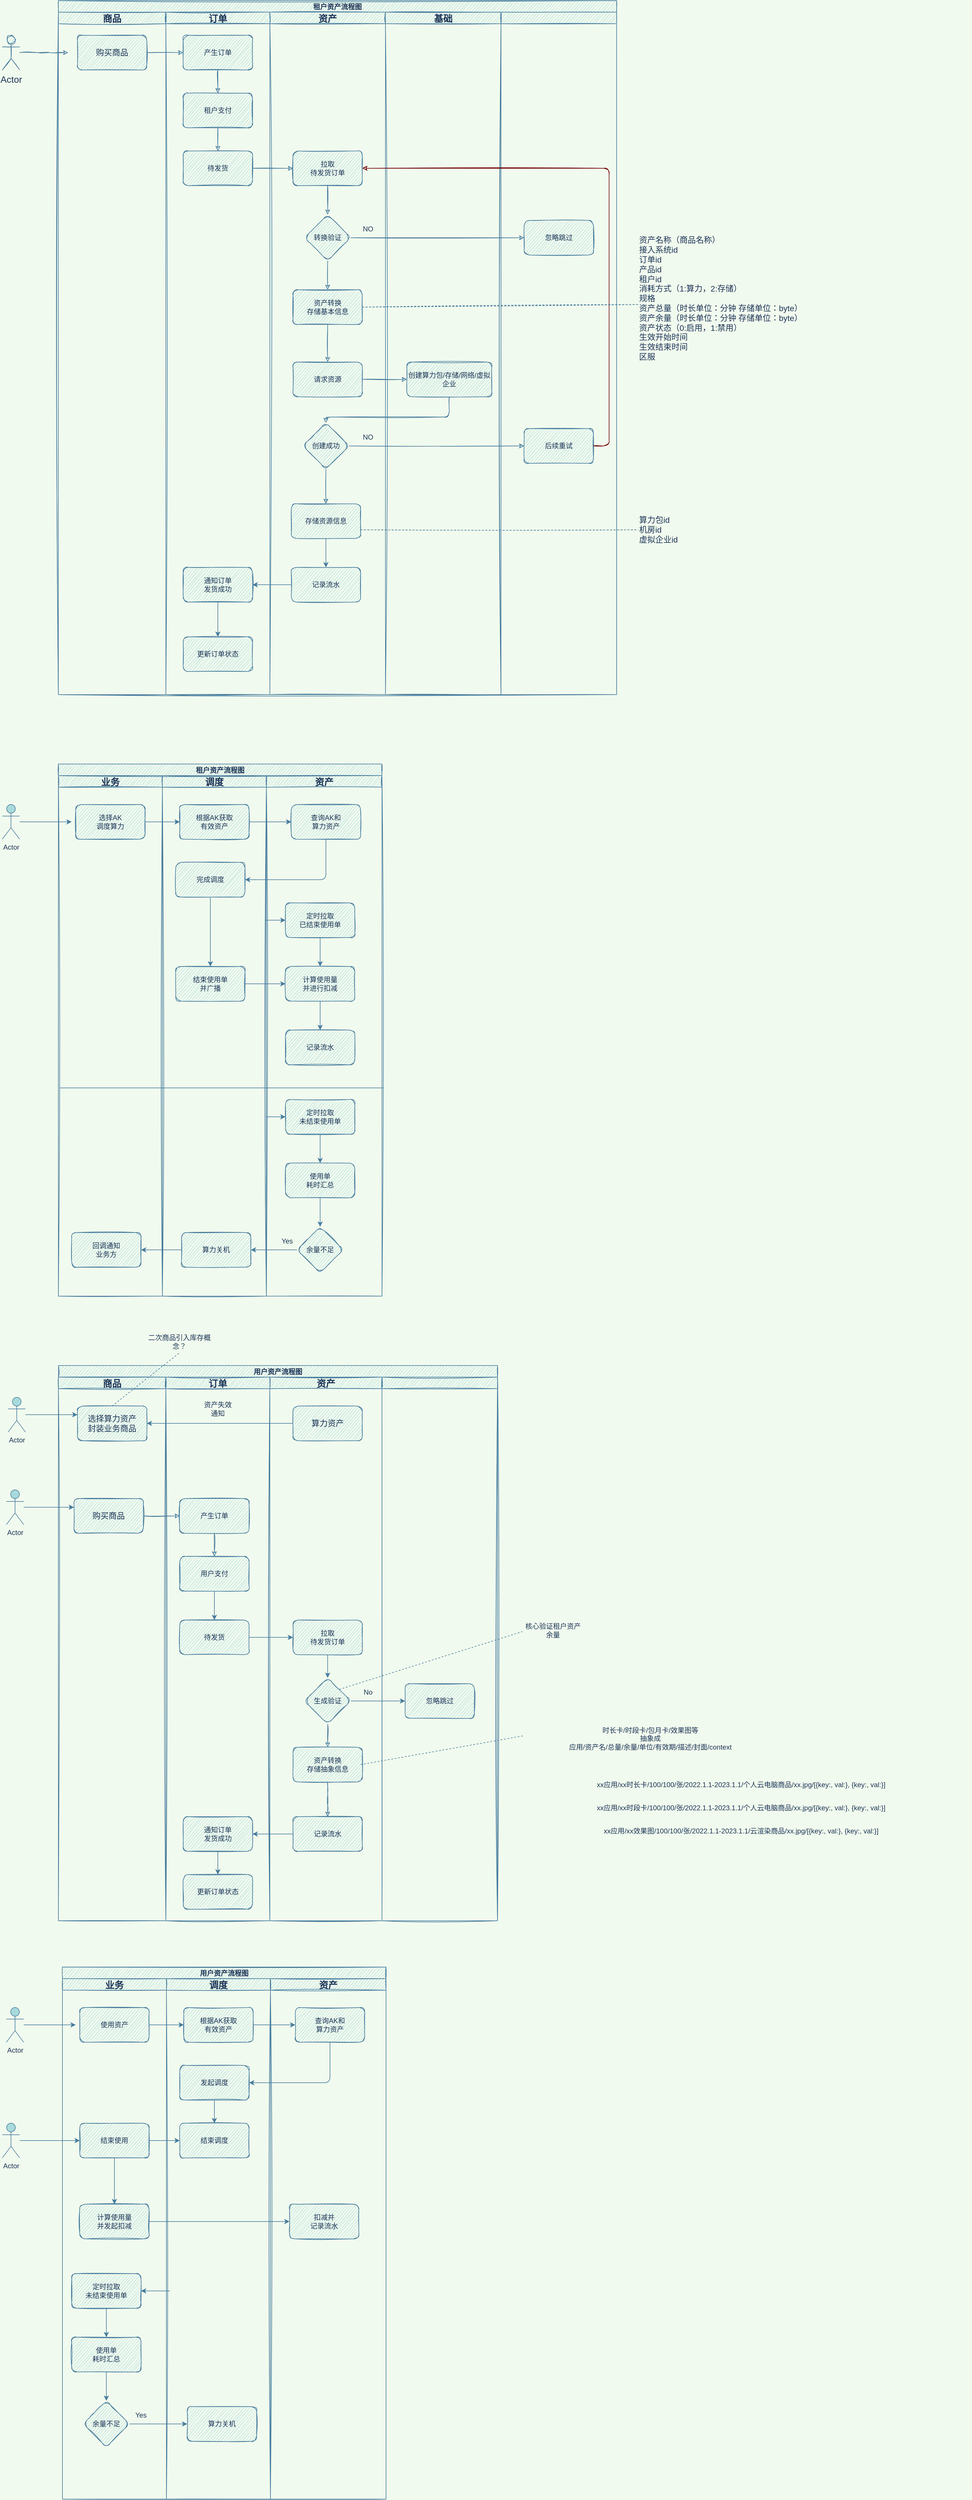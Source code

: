 <mxfile version="16.5.3" type="github">
  <diagram id="prtHgNgQTEPvFCAcTncT" name="Page-1">
    <mxGraphModel dx="2586" dy="1097" grid="1" gridSize="10" guides="1" tooltips="1" connect="1" arrows="1" fold="1" page="1" pageScale="1" pageWidth="827" pageHeight="1169" background="#F1FAEE" math="0" shadow="0">
      <root>
        <mxCell id="0" />
        <mxCell id="1" parent="0" />
        <mxCell id="ui-Z5cQqof1Zzd-a2DnU-7" value="租户资产流程图" style="swimlane;childLayout=stackLayout;resizeParent=1;resizeParentMax=0;startSize=20;rounded=0;fontColor=#1D3557;strokeColor=#457B9D;fillColor=#A8DADC;sketch=1;" parent="1" vertex="1">
          <mxGeometry x="157" y="40" width="966" height="1200" as="geometry">
            <mxRectangle x="157" y="40" width="160" height="20" as="alternateBounds" />
          </mxGeometry>
        </mxCell>
        <mxCell id="ui-Z5cQqof1Zzd-a2DnU-8" value="商品" style="swimlane;startSize=20;rounded=0;fontColor=#1D3557;strokeColor=#457B9D;fillColor=#A8DADC;fontSize=16;sketch=1;" parent="ui-Z5cQqof1Zzd-a2DnU-7" vertex="1">
          <mxGeometry y="20" width="186" height="1180" as="geometry" />
        </mxCell>
        <mxCell id="ui-Z5cQqof1Zzd-a2DnU-22" value="&lt;font style=&quot;font-size: 14px&quot;&gt;购买商品&lt;/font&gt;" style="rounded=1;whiteSpace=wrap;html=1;fontSize=12;fontColor=#1D3557;strokeColor=#457B9D;fillColor=#A8DADC;sketch=1;" parent="ui-Z5cQqof1Zzd-a2DnU-8" vertex="1">
          <mxGeometry x="33" y="40" width="120" height="60" as="geometry" />
        </mxCell>
        <mxCell id="ui-Z5cQqof1Zzd-a2DnU-9" value="订单" style="swimlane;startSize=20;rounded=0;fontColor=#1D3557;strokeColor=#457B9D;fillColor=#A8DADC;fontSize=16;sketch=1;" parent="ui-Z5cQqof1Zzd-a2DnU-7" vertex="1">
          <mxGeometry x="186" y="20" width="180" height="1180" as="geometry" />
        </mxCell>
        <mxCell id="ui-Z5cQqof1Zzd-a2DnU-24" value="产生订单" style="whiteSpace=wrap;html=1;fillColor=#A8DADC;strokeColor=#457B9D;fontColor=#1D3557;rounded=1;sketch=1;" parent="ui-Z5cQqof1Zzd-a2DnU-9" vertex="1">
          <mxGeometry x="30" y="40" width="120" height="60" as="geometry" />
        </mxCell>
        <mxCell id="ui-Z5cQqof1Zzd-a2DnU-29" value="" style="edgeStyle=orthogonalEdgeStyle;curved=0;rounded=1;orthogonalLoop=1;jettySize=auto;html=1;fontSize=12;fontColor=#1D3557;strokeColor=#457B9D;sketch=1;labelBackgroundColor=#F1FAEE;" parent="ui-Z5cQqof1Zzd-a2DnU-9" source="ui-Z5cQqof1Zzd-a2DnU-26" target="ui-Z5cQqof1Zzd-a2DnU-28" edge="1">
          <mxGeometry relative="1" as="geometry" />
        </mxCell>
        <mxCell id="ui-Z5cQqof1Zzd-a2DnU-26" value="租户支付" style="whiteSpace=wrap;html=1;fillColor=#A8DADC;strokeColor=#457B9D;fontColor=#1D3557;rounded=1;sketch=1;" parent="ui-Z5cQqof1Zzd-a2DnU-9" vertex="1">
          <mxGeometry x="30" y="140" width="120" height="60" as="geometry" />
        </mxCell>
        <mxCell id="ui-Z5cQqof1Zzd-a2DnU-27" value="" style="edgeStyle=orthogonalEdgeStyle;curved=0;rounded=1;orthogonalLoop=1;jettySize=auto;html=1;fontSize=12;fontColor=#1D3557;strokeColor=#457B9D;sketch=1;labelBackgroundColor=#F1FAEE;" parent="ui-Z5cQqof1Zzd-a2DnU-9" source="ui-Z5cQqof1Zzd-a2DnU-24" target="ui-Z5cQqof1Zzd-a2DnU-26" edge="1">
          <mxGeometry relative="1" as="geometry" />
        </mxCell>
        <mxCell id="ui-Z5cQqof1Zzd-a2DnU-28" value="待发货" style="whiteSpace=wrap;html=1;fillColor=#A8DADC;strokeColor=#457B9D;fontColor=#1D3557;rounded=1;sketch=1;" parent="ui-Z5cQqof1Zzd-a2DnU-9" vertex="1">
          <mxGeometry x="30" y="240" width="120" height="60" as="geometry" />
        </mxCell>
        <mxCell id="ui-Z5cQqof1Zzd-a2DnU-78" value="通知订单&lt;br&gt;发货成功" style="whiteSpace=wrap;html=1;fillColor=#A8DADC;strokeColor=#457B9D;fontColor=#1D3557;rounded=1;sketch=1;" parent="ui-Z5cQqof1Zzd-a2DnU-9" vertex="1">
          <mxGeometry x="30" y="960" width="120" height="60" as="geometry" />
        </mxCell>
        <mxCell id="ui-Z5cQqof1Zzd-a2DnU-80" value="更新订单状态" style="whiteSpace=wrap;html=1;fillColor=#A8DADC;strokeColor=#457B9D;fontColor=#1D3557;rounded=1;sketch=1;" parent="ui-Z5cQqof1Zzd-a2DnU-9" vertex="1">
          <mxGeometry x="30" y="1080" width="120" height="60" as="geometry" />
        </mxCell>
        <mxCell id="ui-Z5cQqof1Zzd-a2DnU-81" value="" style="edgeStyle=orthogonalEdgeStyle;curved=0;rounded=1;sketch=0;orthogonalLoop=1;jettySize=auto;html=1;fontColor=#1D3557;strokeColor=#457B9D;fillColor=#A8DADC;" parent="ui-Z5cQqof1Zzd-a2DnU-9" source="ui-Z5cQqof1Zzd-a2DnU-78" target="ui-Z5cQqof1Zzd-a2DnU-80" edge="1">
          <mxGeometry relative="1" as="geometry" />
        </mxCell>
        <mxCell id="ui-Z5cQqof1Zzd-a2DnU-10" value="资产" style="swimlane;startSize=20;rounded=0;fontColor=#1D3557;strokeColor=#457B9D;fillColor=#A8DADC;fontSize=16;sketch=1;" parent="ui-Z5cQqof1Zzd-a2DnU-7" vertex="1">
          <mxGeometry x="366" y="20" width="200" height="1180" as="geometry" />
        </mxCell>
        <mxCell id="ui-Z5cQqof1Zzd-a2DnU-30" value="拉取&lt;br&gt;待发货订单" style="whiteSpace=wrap;html=1;fillColor=#A8DADC;strokeColor=#457B9D;fontColor=#1D3557;rounded=1;sketch=1;" parent="ui-Z5cQqof1Zzd-a2DnU-10" vertex="1">
          <mxGeometry x="40" y="240" width="120" height="60" as="geometry" />
        </mxCell>
        <mxCell id="ui-Z5cQqof1Zzd-a2DnU-39" value="" style="edgeStyle=orthogonalEdgeStyle;curved=0;rounded=1;orthogonalLoop=1;jettySize=auto;html=1;fontSize=12;fontColor=#1D3557;strokeColor=#457B9D;sketch=1;labelBackgroundColor=#F1FAEE;" parent="ui-Z5cQqof1Zzd-a2DnU-10" source="ui-Z5cQqof1Zzd-a2DnU-34" target="ui-Z5cQqof1Zzd-a2DnU-38" edge="1">
          <mxGeometry relative="1" as="geometry" />
        </mxCell>
        <mxCell id="ui-Z5cQqof1Zzd-a2DnU-34" value="转换验证" style="rhombus;whiteSpace=wrap;html=1;fillColor=#A8DADC;strokeColor=#457B9D;fontColor=#1D3557;rounded=1;sketch=1;" parent="ui-Z5cQqof1Zzd-a2DnU-10" vertex="1">
          <mxGeometry x="60" y="350" width="80" height="80" as="geometry" />
        </mxCell>
        <mxCell id="ui-Z5cQqof1Zzd-a2DnU-35" value="" style="edgeStyle=orthogonalEdgeStyle;curved=0;rounded=1;orthogonalLoop=1;jettySize=auto;html=1;fontSize=12;fontColor=#1D3557;strokeColor=#457B9D;sketch=1;labelBackgroundColor=#F1FAEE;" parent="ui-Z5cQqof1Zzd-a2DnU-10" source="ui-Z5cQqof1Zzd-a2DnU-30" target="ui-Z5cQqof1Zzd-a2DnU-34" edge="1">
          <mxGeometry relative="1" as="geometry" />
        </mxCell>
        <mxCell id="ui-Z5cQqof1Zzd-a2DnU-56" value="" style="edgeStyle=orthogonalEdgeStyle;curved=0;rounded=1;sketch=1;orthogonalLoop=1;jettySize=auto;html=1;fontSize=14;fontColor=#1D3557;strokeColor=#457B9D;labelBackgroundColor=#F1FAEE;" parent="ui-Z5cQqof1Zzd-a2DnU-10" source="ui-Z5cQqof1Zzd-a2DnU-38" target="ui-Z5cQqof1Zzd-a2DnU-55" edge="1">
          <mxGeometry relative="1" as="geometry" />
        </mxCell>
        <mxCell id="ui-Z5cQqof1Zzd-a2DnU-38" value="资产转换&lt;br&gt;存储基本信息" style="whiteSpace=wrap;html=1;fillColor=#A8DADC;strokeColor=#457B9D;fontColor=#1D3557;rounded=1;sketch=1;" parent="ui-Z5cQqof1Zzd-a2DnU-10" vertex="1">
          <mxGeometry x="40" y="480" width="120" height="60" as="geometry" />
        </mxCell>
        <mxCell id="ui-Z5cQqof1Zzd-a2DnU-50" value="NO" style="text;html=1;strokeColor=none;fillColor=none;align=center;verticalAlign=middle;whiteSpace=wrap;rounded=0;fontSize=12;fontColor=#1D3557;sketch=1;" parent="ui-Z5cQqof1Zzd-a2DnU-10" vertex="1">
          <mxGeometry x="140" y="360" width="60" height="30" as="geometry" />
        </mxCell>
        <mxCell id="ui-Z5cQqof1Zzd-a2DnU-55" value="请求资源" style="whiteSpace=wrap;html=1;fillColor=#A8DADC;strokeColor=#457B9D;fontColor=#1D3557;rounded=1;sketch=1;" parent="ui-Z5cQqof1Zzd-a2DnU-10" vertex="1">
          <mxGeometry x="40" y="605" width="120" height="60" as="geometry" />
        </mxCell>
        <mxCell id="ui-Z5cQqof1Zzd-a2DnU-63" value="存储资源信息" style="whiteSpace=wrap;html=1;fillColor=#A8DADC;strokeColor=#457B9D;fontColor=#1D3557;rounded=1;sketch=1;" parent="ui-Z5cQqof1Zzd-a2DnU-10" vertex="1">
          <mxGeometry x="37" y="850" width="120" height="60" as="geometry" />
        </mxCell>
        <mxCell id="ui-Z5cQqof1Zzd-a2DnU-68" value="创建成功" style="rhombus;whiteSpace=wrap;html=1;fillColor=#A8DADC;strokeColor=#457B9D;fontColor=#1D3557;rounded=1;sketch=1;" parent="ui-Z5cQqof1Zzd-a2DnU-10" vertex="1">
          <mxGeometry x="57" y="710" width="80" height="80" as="geometry" />
        </mxCell>
        <mxCell id="ui-Z5cQqof1Zzd-a2DnU-70" value="NO" style="text;html=1;strokeColor=none;fillColor=none;align=center;verticalAlign=middle;whiteSpace=wrap;rounded=0;fontSize=12;fontColor=#1D3557;sketch=1;" parent="ui-Z5cQqof1Zzd-a2DnU-10" vertex="1">
          <mxGeometry x="140" y="720" width="60" height="30" as="geometry" />
        </mxCell>
        <mxCell id="ui-Z5cQqof1Zzd-a2DnU-71" style="edgeStyle=orthogonalEdgeStyle;curved=0;rounded=1;sketch=1;orthogonalLoop=1;jettySize=auto;html=1;fontSize=14;fontColor=#1D3557;strokeColor=#457B9D;entryX=0.5;entryY=0;entryDx=0;entryDy=0;labelBackgroundColor=#F1FAEE;" parent="ui-Z5cQqof1Zzd-a2DnU-10" source="ui-Z5cQqof1Zzd-a2DnU-68" target="ui-Z5cQqof1Zzd-a2DnU-63" edge="1">
          <mxGeometry relative="1" as="geometry">
            <mxPoint x="100" y="840" as="targetPoint" />
          </mxGeometry>
        </mxCell>
        <mxCell id="ui-Z5cQqof1Zzd-a2DnU-180" value="记录流水" style="whiteSpace=wrap;html=1;fillColor=#A8DADC;strokeColor=#457B9D;fontColor=#1D3557;rounded=1;sketch=1;" parent="ui-Z5cQqof1Zzd-a2DnU-10" vertex="1">
          <mxGeometry x="37" y="960" width="120" height="60" as="geometry" />
        </mxCell>
        <mxCell id="ui-Z5cQqof1Zzd-a2DnU-181" value="" style="edgeStyle=orthogonalEdgeStyle;curved=0;rounded=1;sketch=0;orthogonalLoop=1;jettySize=auto;html=1;fontColor=#1D3557;strokeColor=#457B9D;fillColor=#A8DADC;" parent="ui-Z5cQqof1Zzd-a2DnU-10" source="ui-Z5cQqof1Zzd-a2DnU-63" target="ui-Z5cQqof1Zzd-a2DnU-180" edge="1">
          <mxGeometry relative="1" as="geometry" />
        </mxCell>
        <mxCell id="ui-Z5cQqof1Zzd-a2DnU-25" value="" style="edgeStyle=orthogonalEdgeStyle;curved=0;rounded=1;orthogonalLoop=1;jettySize=auto;html=1;fontSize=12;fontColor=#1D3557;strokeColor=#457B9D;sketch=1;labelBackgroundColor=#F1FAEE;" parent="ui-Z5cQqof1Zzd-a2DnU-7" source="ui-Z5cQqof1Zzd-a2DnU-22" target="ui-Z5cQqof1Zzd-a2DnU-24" edge="1">
          <mxGeometry relative="1" as="geometry" />
        </mxCell>
        <mxCell id="ui-Z5cQqof1Zzd-a2DnU-31" value="" style="edgeStyle=orthogonalEdgeStyle;curved=0;rounded=1;orthogonalLoop=1;jettySize=auto;html=1;fontSize=12;fontColor=#1D3557;strokeColor=#457B9D;sketch=1;labelBackgroundColor=#F1FAEE;" parent="ui-Z5cQqof1Zzd-a2DnU-7" source="ui-Z5cQqof1Zzd-a2DnU-28" target="ui-Z5cQqof1Zzd-a2DnU-30" edge="1">
          <mxGeometry relative="1" as="geometry" />
        </mxCell>
        <mxCell id="ui-Z5cQqof1Zzd-a2DnU-51" value="基础" style="swimlane;startSize=20;rounded=0;fontColor=#1D3557;strokeColor=#457B9D;fillColor=#A8DADC;fontSize=16;sketch=1;" parent="ui-Z5cQqof1Zzd-a2DnU-7" vertex="1">
          <mxGeometry x="566" y="20" width="200" height="1180" as="geometry" />
        </mxCell>
        <mxCell id="ui-Z5cQqof1Zzd-a2DnU-61" value="创建算力包/存储/网络/虚拟企业" style="whiteSpace=wrap;html=1;fillColor=#A8DADC;strokeColor=#457B9D;fontColor=#1D3557;rounded=1;sketch=1;" parent="ui-Z5cQqof1Zzd-a2DnU-51" vertex="1">
          <mxGeometry x="37" y="605" width="147" height="60" as="geometry" />
        </mxCell>
        <mxCell id="ui-Z5cQqof1Zzd-a2DnU-60" style="swimlane;startSize=20;rounded=0;fontColor=#1D3557;strokeColor=#457B9D;fillColor=#A8DADC;fontSize=16;sketch=1;" parent="ui-Z5cQqof1Zzd-a2DnU-7" vertex="1">
          <mxGeometry x="766" y="20" width="200" height="1180" as="geometry" />
        </mxCell>
        <mxCell id="ui-Z5cQqof1Zzd-a2DnU-74" value="后续重试" style="whiteSpace=wrap;html=1;fillColor=#A8DADC;strokeColor=#457B9D;fontColor=#1D3557;rounded=1;sketch=1;" parent="ui-Z5cQqof1Zzd-a2DnU-60" vertex="1">
          <mxGeometry x="40" y="720" width="120" height="60" as="geometry" />
        </mxCell>
        <mxCell id="ui-Z5cQqof1Zzd-a2DnU-62" value="" style="edgeStyle=orthogonalEdgeStyle;curved=0;rounded=1;sketch=1;orthogonalLoop=1;jettySize=auto;html=1;fontSize=14;fontColor=#1D3557;strokeColor=#457B9D;labelBackgroundColor=#F1FAEE;" parent="ui-Z5cQqof1Zzd-a2DnU-7" source="ui-Z5cQqof1Zzd-a2DnU-55" target="ui-Z5cQqof1Zzd-a2DnU-61" edge="1">
          <mxGeometry relative="1" as="geometry" />
        </mxCell>
        <mxCell id="ui-Z5cQqof1Zzd-a2DnU-69" value="" style="edgeStyle=orthogonalEdgeStyle;curved=0;rounded=1;sketch=1;orthogonalLoop=1;jettySize=auto;html=1;fontSize=14;fontColor=#1D3557;strokeColor=#457B9D;labelBackgroundColor=#F1FAEE;" parent="ui-Z5cQqof1Zzd-a2DnU-7" source="ui-Z5cQqof1Zzd-a2DnU-61" target="ui-Z5cQqof1Zzd-a2DnU-68" edge="1">
          <mxGeometry relative="1" as="geometry">
            <Array as="points">
              <mxPoint x="677" y="720" />
              <mxPoint x="463" y="720" />
            </Array>
          </mxGeometry>
        </mxCell>
        <mxCell id="ui-Z5cQqof1Zzd-a2DnU-75" value="" style="edgeStyle=orthogonalEdgeStyle;curved=0;rounded=1;sketch=1;orthogonalLoop=1;jettySize=auto;html=1;fontSize=14;fontColor=#1D3557;strokeColor=#457B9D;labelBackgroundColor=#F1FAEE;" parent="ui-Z5cQqof1Zzd-a2DnU-7" source="ui-Z5cQqof1Zzd-a2DnU-68" target="ui-Z5cQqof1Zzd-a2DnU-74" edge="1">
          <mxGeometry relative="1" as="geometry" />
        </mxCell>
        <mxCell id="ui-Z5cQqof1Zzd-a2DnU-76" style="edgeStyle=orthogonalEdgeStyle;curved=0;rounded=1;sketch=1;orthogonalLoop=1;jettySize=auto;html=1;fontSize=14;fontColor=#1D3557;strokeColor=#6F0000;labelBackgroundColor=#F1FAEE;fillColor=#a20025;" parent="ui-Z5cQqof1Zzd-a2DnU-7" source="ui-Z5cQqof1Zzd-a2DnU-74" target="ui-Z5cQqof1Zzd-a2DnU-30" edge="1">
          <mxGeometry relative="1" as="geometry">
            <Array as="points">
              <mxPoint x="953" y="770" />
              <mxPoint x="953" y="290" />
            </Array>
          </mxGeometry>
        </mxCell>
        <mxCell id="ui-Z5cQqof1Zzd-a2DnU-79" value="" style="edgeStyle=orthogonalEdgeStyle;curved=0;rounded=1;sketch=0;orthogonalLoop=1;jettySize=auto;html=1;fontColor=#1D3557;strokeColor=#457B9D;fillColor=#A8DADC;" parent="ui-Z5cQqof1Zzd-a2DnU-7" source="ui-Z5cQqof1Zzd-a2DnU-180" target="ui-Z5cQqof1Zzd-a2DnU-78" edge="1">
          <mxGeometry relative="1" as="geometry" />
        </mxCell>
        <mxCell id="ui-Z5cQqof1Zzd-a2DnU-17" value="" style="edgeStyle=orthogonalEdgeStyle;curved=0;rounded=1;orthogonalLoop=1;jettySize=auto;html=1;fontSize=16;fontColor=#1D3557;strokeColor=#457B9D;sketch=1;labelBackgroundColor=#F1FAEE;" parent="1" source="ui-Z5cQqof1Zzd-a2DnU-15" edge="1">
          <mxGeometry relative="1" as="geometry">
            <mxPoint x="174" y="130" as="targetPoint" />
          </mxGeometry>
        </mxCell>
        <mxCell id="ui-Z5cQqof1Zzd-a2DnU-15" value="Actor" style="shape=umlActor;verticalLabelPosition=bottom;verticalAlign=top;html=1;outlineConnect=0;rounded=0;fontSize=16;fontColor=#1D3557;strokeColor=#457B9D;fillColor=#A8DADC;sketch=1;" parent="1" vertex="1">
          <mxGeometry x="60" y="100" width="30" height="60" as="geometry" />
        </mxCell>
        <mxCell id="ui-Z5cQqof1Zzd-a2DnU-58" value="资产名称（商品名称）&lt;br&gt;接入系统id&lt;br&gt;订单id&lt;br&gt;产品id&lt;br&gt;租户id&lt;br&gt;消耗方式（1:算力，2:存储）&lt;br&gt;规格&lt;br&gt;资产总量（时长单位：分钟 存储单位：byte）&lt;br&gt;资产余量（时长单位：分钟 存储单位：byte）&lt;br&gt;资产状态（0:启用，1:禁用）&lt;br&gt;生效开始时间&lt;br&gt;生效结束时间&lt;br&gt;区服" style="text;html=1;strokeColor=none;fillColor=none;align=left;verticalAlign=middle;whiteSpace=wrap;rounded=0;sketch=1;fontSize=14;fontColor=#1D3557;" parent="1" vertex="1">
          <mxGeometry x="1160" y="400" width="380" height="310" as="geometry" />
        </mxCell>
        <mxCell id="ui-Z5cQqof1Zzd-a2DnU-59" value="" style="endArrow=none;dashed=1;html=1;rounded=1;sketch=1;fontSize=14;fontColor=#1D3557;strokeColor=#457B9D;curved=0;exitX=1;exitY=0.5;exitDx=0;exitDy=0;entryX=0.001;entryY=0.534;entryDx=0;entryDy=0;entryPerimeter=0;labelBackgroundColor=#F1FAEE;" parent="1" source="ui-Z5cQqof1Zzd-a2DnU-38" target="ui-Z5cQqof1Zzd-a2DnU-58" edge="1">
          <mxGeometry width="50" height="50" relative="1" as="geometry">
            <mxPoint x="680" y="600" as="sourcePoint" />
            <mxPoint x="730" y="550" as="targetPoint" />
          </mxGeometry>
        </mxCell>
        <mxCell id="ui-Z5cQqof1Zzd-a2DnU-53" value="忽略跳过" style="whiteSpace=wrap;html=1;fillColor=#A8DADC;strokeColor=#457B9D;fontColor=#1D3557;rounded=1;sketch=1;" parent="1" vertex="1">
          <mxGeometry x="963" y="420" width="120" height="60" as="geometry" />
        </mxCell>
        <mxCell id="ui-Z5cQqof1Zzd-a2DnU-54" value="" style="edgeStyle=orthogonalEdgeStyle;curved=0;rounded=1;orthogonalLoop=1;jettySize=auto;html=1;fontSize=12;fontColor=#1D3557;strokeColor=#457B9D;sketch=1;labelBackgroundColor=#F1FAEE;exitX=1;exitY=0.5;exitDx=0;exitDy=0;" parent="1" source="ui-Z5cQqof1Zzd-a2DnU-34" target="ui-Z5cQqof1Zzd-a2DnU-53" edge="1">
          <mxGeometry relative="1" as="geometry">
            <mxPoint x="670" y="450" as="sourcePoint" />
          </mxGeometry>
        </mxCell>
        <mxCell id="ui-Z5cQqof1Zzd-a2DnU-65" value="算力包id&lt;br&gt;机房id&lt;br&gt;虚拟企业id" style="text;html=1;strokeColor=none;fillColor=none;align=left;verticalAlign=middle;whiteSpace=wrap;rounded=0;sketch=1;fontSize=14;fontColor=#1D3557;" parent="1" vertex="1">
          <mxGeometry x="1160" y="910" width="100" height="90" as="geometry" />
        </mxCell>
        <mxCell id="ui-Z5cQqof1Zzd-a2DnU-66" value="" style="endArrow=none;dashed=1;html=1;rounded=1;sketch=1;fontSize=14;fontColor=#1D3557;strokeColor=#457B9D;curved=0;exitX=1;exitY=0.75;exitDx=0;exitDy=0;labelBackgroundColor=#F1FAEE;" parent="1" source="ui-Z5cQqof1Zzd-a2DnU-63" target="ui-Z5cQqof1Zzd-a2DnU-65" edge="1">
          <mxGeometry width="50" height="50" relative="1" as="geometry">
            <mxPoint x="670" y="880" as="sourcePoint" />
            <mxPoint x="720" y="830" as="targetPoint" />
          </mxGeometry>
        </mxCell>
        <mxCell id="ui-Z5cQqof1Zzd-a2DnU-132" value="租户资产流程图" style="swimlane;childLayout=stackLayout;resizeParent=1;resizeParentMax=0;startSize=20;rounded=0;fontColor=#1D3557;strokeColor=#457B9D;fillColor=#A8DADC;sketch=1;" parent="1" vertex="1">
          <mxGeometry x="157" y="1360" width="560" height="920" as="geometry">
            <mxRectangle x="157" y="1360" width="160" height="20" as="alternateBounds" />
          </mxGeometry>
        </mxCell>
        <mxCell id="ui-Z5cQqof1Zzd-a2DnU-166" value="业务" style="swimlane;startSize=20;rounded=0;fontColor=#1D3557;strokeColor=#457B9D;fillColor=#A8DADC;fontSize=16;sketch=1;" parent="ui-Z5cQqof1Zzd-a2DnU-132" vertex="1">
          <mxGeometry y="20" width="180" height="900" as="geometry" />
        </mxCell>
        <mxCell id="ui-Z5cQqof1Zzd-a2DnU-171" value="选择AK&lt;br&gt;调度算力" style="whiteSpace=wrap;html=1;fillColor=#A8DADC;strokeColor=#457B9D;fontColor=#1D3557;rounded=1;sketch=1;" parent="ui-Z5cQqof1Zzd-a2DnU-166" vertex="1">
          <mxGeometry x="30" y="50" width="120" height="60" as="geometry" />
        </mxCell>
        <mxCell id="ui-Z5cQqof1Zzd-a2DnU-203" value="" style="endArrow=none;html=1;rounded=1;sketch=0;fontFamily=Helvetica;fontColor=#1D3557;strokeColor=#457B9D;fillColor=#A8DADC;curved=0;" parent="ui-Z5cQqof1Zzd-a2DnU-166" edge="1">
          <mxGeometry width="50" height="50" relative="1" as="geometry">
            <mxPoint x="3" y="540" as="sourcePoint" />
            <mxPoint x="563" y="540" as="targetPoint" />
          </mxGeometry>
        </mxCell>
        <mxCell id="ui-Z5cQqof1Zzd-a2DnU-477" value="回调通知&lt;br&gt;业务方" style="whiteSpace=wrap;html=1;fillColor=#A8DADC;strokeColor=#457B9D;fontColor=#1D3557;rounded=1;sketch=1;" parent="ui-Z5cQqof1Zzd-a2DnU-166" vertex="1">
          <mxGeometry x="23" y="790" width="120" height="60" as="geometry" />
        </mxCell>
        <mxCell id="ui-Z5cQqof1Zzd-a2DnU-135" value="调度" style="swimlane;startSize=20;rounded=0;fontColor=#1D3557;strokeColor=#457B9D;fillColor=#A8DADC;fontSize=16;sketch=1;" parent="ui-Z5cQqof1Zzd-a2DnU-132" vertex="1">
          <mxGeometry x="180" y="20" width="180" height="900" as="geometry" />
        </mxCell>
        <mxCell id="ui-Z5cQqof1Zzd-a2DnU-137" value="" style="edgeStyle=orthogonalEdgeStyle;curved=0;rounded=1;orthogonalLoop=1;jettySize=auto;html=1;fontSize=12;fontColor=#1D3557;strokeColor=#457B9D;sketch=1;labelBackgroundColor=#F1FAEE;" parent="ui-Z5cQqof1Zzd-a2DnU-135" edge="1">
          <mxGeometry relative="1" as="geometry">
            <mxPoint x="90" y="240" as="targetPoint" />
          </mxGeometry>
        </mxCell>
        <mxCell id="ui-Z5cQqof1Zzd-a2DnU-139" value="" style="edgeStyle=orthogonalEdgeStyle;curved=0;rounded=1;orthogonalLoop=1;jettySize=auto;html=1;fontSize=12;fontColor=#1D3557;strokeColor=#457B9D;sketch=1;labelBackgroundColor=#F1FAEE;" parent="ui-Z5cQqof1Zzd-a2DnU-135" edge="1">
          <mxGeometry relative="1" as="geometry">
            <mxPoint x="90" y="100" as="sourcePoint" />
          </mxGeometry>
        </mxCell>
        <mxCell id="ui-Z5cQqof1Zzd-a2DnU-173" value="根据AK获取&lt;br&gt;有效资产" style="whiteSpace=wrap;html=1;fillColor=#A8DADC;strokeColor=#457B9D;fontColor=#1D3557;rounded=1;sketch=1;" parent="ui-Z5cQqof1Zzd-a2DnU-135" vertex="1">
          <mxGeometry x="30" y="50" width="120" height="60" as="geometry" />
        </mxCell>
        <mxCell id="ui-Z5cQqof1Zzd-a2DnU-130" value="完成调度" style="whiteSpace=wrap;html=1;fillColor=#A8DADC;strokeColor=#457B9D;fontColor=#1D3557;rounded=1;sketch=1;" parent="ui-Z5cQqof1Zzd-a2DnU-135" vertex="1">
          <mxGeometry x="23" y="150" width="120" height="60" as="geometry" />
        </mxCell>
        <mxCell id="ui-Z5cQqof1Zzd-a2DnU-176" value="结束使用单&lt;br&gt;并广播" style="whiteSpace=wrap;html=1;fillColor=#A8DADC;strokeColor=#457B9D;fontColor=#1D3557;rounded=1;sketch=1;" parent="ui-Z5cQqof1Zzd-a2DnU-135" vertex="1">
          <mxGeometry x="23" y="330" width="120" height="60" as="geometry" />
        </mxCell>
        <mxCell id="ui-Z5cQqof1Zzd-a2DnU-177" value="" style="edgeStyle=orthogonalEdgeStyle;curved=0;rounded=1;sketch=0;orthogonalLoop=1;jettySize=auto;html=1;fontColor=#1D3557;strokeColor=#457B9D;fillColor=#A8DADC;" parent="ui-Z5cQqof1Zzd-a2DnU-135" source="ui-Z5cQqof1Zzd-a2DnU-130" target="ui-Z5cQqof1Zzd-a2DnU-176" edge="1">
          <mxGeometry relative="1" as="geometry" />
        </mxCell>
        <mxCell id="ui-Z5cQqof1Zzd-a2DnU-199" value="算力关机" style="whiteSpace=wrap;html=1;fillColor=#A8DADC;strokeColor=#457B9D;fontColor=#1D3557;rounded=1;sketch=1;" parent="ui-Z5cQqof1Zzd-a2DnU-135" vertex="1">
          <mxGeometry x="33" y="790" width="120" height="60" as="geometry" />
        </mxCell>
        <mxCell id="ui-Z5cQqof1Zzd-a2DnU-142" value="资产" style="swimlane;startSize=20;rounded=0;fontColor=#1D3557;strokeColor=#457B9D;fillColor=#A8DADC;fontSize=16;sketch=1;" parent="ui-Z5cQqof1Zzd-a2DnU-132" vertex="1">
          <mxGeometry x="360" y="20" width="200" height="900" as="geometry" />
        </mxCell>
        <mxCell id="ui-Z5cQqof1Zzd-a2DnU-126" value="查询AK和&lt;br&gt;算力资产" style="whiteSpace=wrap;html=1;fillColor=#A8DADC;strokeColor=#457B9D;fontColor=#1D3557;rounded=1;sketch=1;" parent="ui-Z5cQqof1Zzd-a2DnU-142" vertex="1">
          <mxGeometry x="43" y="50" width="120" height="60" as="geometry" />
        </mxCell>
        <mxCell id="ui-Z5cQqof1Zzd-a2DnU-178" value="计算使用量&lt;br&gt;并进行扣减" style="whiteSpace=wrap;html=1;fillColor=#A8DADC;strokeColor=#457B9D;fontColor=#1D3557;rounded=1;sketch=1;" parent="ui-Z5cQqof1Zzd-a2DnU-142" vertex="1">
          <mxGeometry x="33" y="330" width="120" height="60" as="geometry" />
        </mxCell>
        <mxCell id="ui-Z5cQqof1Zzd-a2DnU-183" style="edgeStyle=orthogonalEdgeStyle;curved=0;rounded=1;sketch=0;orthogonalLoop=1;jettySize=auto;html=1;entryX=0.5;entryY=0;entryDx=0;entryDy=0;fontColor=#1D3557;strokeColor=#457B9D;fillColor=#A8DADC;" parent="ui-Z5cQqof1Zzd-a2DnU-142" source="ui-Z5cQqof1Zzd-a2DnU-182" target="ui-Z5cQqof1Zzd-a2DnU-178" edge="1">
          <mxGeometry relative="1" as="geometry" />
        </mxCell>
        <mxCell id="ui-Z5cQqof1Zzd-a2DnU-182" value="定时拉取&lt;br&gt;已结束使用单" style="whiteSpace=wrap;html=1;fillColor=#A8DADC;strokeColor=#457B9D;fontColor=#1D3557;rounded=1;sketch=1;" parent="ui-Z5cQqof1Zzd-a2DnU-142" vertex="1">
          <mxGeometry x="33" y="220" width="120" height="60" as="geometry" />
        </mxCell>
        <mxCell id="ui-Z5cQqof1Zzd-a2DnU-187" value="记录流水" style="whiteSpace=wrap;html=1;fillColor=#A8DADC;strokeColor=#457B9D;fontColor=#1D3557;rounded=1;sketch=1;" parent="ui-Z5cQqof1Zzd-a2DnU-142" vertex="1">
          <mxGeometry x="33" y="440" width="120" height="60" as="geometry" />
        </mxCell>
        <mxCell id="ui-Z5cQqof1Zzd-a2DnU-188" value="" style="edgeStyle=orthogonalEdgeStyle;curved=0;rounded=1;sketch=0;orthogonalLoop=1;jettySize=auto;html=1;fontColor=#1D3557;strokeColor=#457B9D;fillColor=#A8DADC;" parent="ui-Z5cQqof1Zzd-a2DnU-142" source="ui-Z5cQqof1Zzd-a2DnU-178" target="ui-Z5cQqof1Zzd-a2DnU-187" edge="1">
          <mxGeometry relative="1" as="geometry" />
        </mxCell>
        <mxCell id="ui-Z5cQqof1Zzd-a2DnU-189" value="定时拉取&lt;br&gt;未结束使用单" style="whiteSpace=wrap;html=1;fillColor=#A8DADC;strokeColor=#457B9D;fontColor=#1D3557;rounded=1;sketch=1;" parent="ui-Z5cQqof1Zzd-a2DnU-142" vertex="1">
          <mxGeometry x="33" y="560" width="120" height="60" as="geometry" />
        </mxCell>
        <mxCell id="ui-Z5cQqof1Zzd-a2DnU-190" style="edgeStyle=orthogonalEdgeStyle;curved=0;rounded=1;sketch=0;orthogonalLoop=1;jettySize=auto;html=1;entryX=0;entryY=0.5;entryDx=0;entryDy=0;fontColor=#1D3557;strokeColor=#457B9D;fillColor=#A8DADC;" parent="ui-Z5cQqof1Zzd-a2DnU-142" target="ui-Z5cQqof1Zzd-a2DnU-189" edge="1">
          <mxGeometry relative="1" as="geometry">
            <mxPoint y="590" as="sourcePoint" />
            <mxPoint x="43" y="260" as="targetPoint" />
            <Array as="points">
              <mxPoint y="590" />
            </Array>
          </mxGeometry>
        </mxCell>
        <mxCell id="ui-Z5cQqof1Zzd-a2DnU-193" value="使用单&lt;br&gt;耗时汇总" style="whiteSpace=wrap;html=1;fillColor=#A8DADC;strokeColor=#457B9D;fontColor=#1D3557;rounded=1;sketch=1;" parent="ui-Z5cQqof1Zzd-a2DnU-142" vertex="1">
          <mxGeometry x="33" y="670" width="120" height="60" as="geometry" />
        </mxCell>
        <mxCell id="ui-Z5cQqof1Zzd-a2DnU-194" value="" style="edgeStyle=orthogonalEdgeStyle;curved=0;rounded=1;sketch=0;orthogonalLoop=1;jettySize=auto;html=1;fontFamily=Helvetica;fontColor=#1D3557;strokeColor=#457B9D;fillColor=#A8DADC;" parent="ui-Z5cQqof1Zzd-a2DnU-142" source="ui-Z5cQqof1Zzd-a2DnU-189" target="ui-Z5cQqof1Zzd-a2DnU-193" edge="1">
          <mxGeometry relative="1" as="geometry" />
        </mxCell>
        <mxCell id="ui-Z5cQqof1Zzd-a2DnU-197" value="余量不足" style="rhombus;whiteSpace=wrap;html=1;fillColor=#A8DADC;strokeColor=#457B9D;fontColor=#1D3557;rounded=1;sketch=1;" parent="ui-Z5cQqof1Zzd-a2DnU-142" vertex="1">
          <mxGeometry x="53" y="780" width="80" height="80" as="geometry" />
        </mxCell>
        <mxCell id="ui-Z5cQqof1Zzd-a2DnU-198" value="" style="edgeStyle=orthogonalEdgeStyle;curved=0;rounded=1;sketch=0;orthogonalLoop=1;jettySize=auto;html=1;fontFamily=Helvetica;fontColor=#1D3557;strokeColor=#457B9D;fillColor=#A8DADC;" parent="ui-Z5cQqof1Zzd-a2DnU-142" source="ui-Z5cQqof1Zzd-a2DnU-193" target="ui-Z5cQqof1Zzd-a2DnU-197" edge="1">
          <mxGeometry relative="1" as="geometry" />
        </mxCell>
        <mxCell id="ui-Z5cQqof1Zzd-a2DnU-202" value="Yes" style="text;html=1;strokeColor=none;fillColor=none;align=center;verticalAlign=middle;whiteSpace=wrap;rounded=0;sketch=0;fontFamily=Helvetica;fontColor=#1D3557;" parent="ui-Z5cQqof1Zzd-a2DnU-142" vertex="1">
          <mxGeometry x="6" y="790" width="60" height="30" as="geometry" />
        </mxCell>
        <mxCell id="ui-Z5cQqof1Zzd-a2DnU-161" value="" style="edgeStyle=orthogonalEdgeStyle;curved=0;rounded=1;sketch=1;orthogonalLoop=1;jettySize=auto;html=1;fontSize=14;fontColor=#1D3557;strokeColor=#457B9D;labelBackgroundColor=#F1FAEE;" parent="ui-Z5cQqof1Zzd-a2DnU-132" edge="1">
          <mxGeometry relative="1" as="geometry">
            <mxPoint x="340" y="655" as="sourcePoint" />
          </mxGeometry>
        </mxCell>
        <mxCell id="ui-Z5cQqof1Zzd-a2DnU-174" value="" style="edgeStyle=orthogonalEdgeStyle;curved=0;rounded=1;sketch=0;orthogonalLoop=1;jettySize=auto;html=1;fontColor=#1D3557;strokeColor=#457B9D;fillColor=#A8DADC;" parent="ui-Z5cQqof1Zzd-a2DnU-132" source="ui-Z5cQqof1Zzd-a2DnU-171" target="ui-Z5cQqof1Zzd-a2DnU-173" edge="1">
          <mxGeometry relative="1" as="geometry" />
        </mxCell>
        <mxCell id="ui-Z5cQqof1Zzd-a2DnU-175" style="edgeStyle=orthogonalEdgeStyle;curved=0;rounded=1;sketch=0;orthogonalLoop=1;jettySize=auto;html=1;fontColor=#1D3557;strokeColor=#457B9D;fillColor=#A8DADC;" parent="ui-Z5cQqof1Zzd-a2DnU-132" source="ui-Z5cQqof1Zzd-a2DnU-173" target="ui-Z5cQqof1Zzd-a2DnU-126" edge="1">
          <mxGeometry relative="1" as="geometry" />
        </mxCell>
        <mxCell id="ui-Z5cQqof1Zzd-a2DnU-131" value="" style="edgeStyle=orthogonalEdgeStyle;curved=0;rounded=1;sketch=0;orthogonalLoop=1;jettySize=auto;html=1;fontColor=#1D3557;strokeColor=#457B9D;fillColor=#A8DADC;" parent="ui-Z5cQqof1Zzd-a2DnU-132" source="ui-Z5cQqof1Zzd-a2DnU-126" target="ui-Z5cQqof1Zzd-a2DnU-130" edge="1">
          <mxGeometry relative="1" as="geometry">
            <Array as="points">
              <mxPoint x="463" y="200" />
            </Array>
          </mxGeometry>
        </mxCell>
        <mxCell id="ui-Z5cQqof1Zzd-a2DnU-179" value="" style="edgeStyle=orthogonalEdgeStyle;curved=0;rounded=1;sketch=0;orthogonalLoop=1;jettySize=auto;html=1;fontColor=#1D3557;strokeColor=#457B9D;fillColor=#A8DADC;" parent="ui-Z5cQqof1Zzd-a2DnU-132" source="ui-Z5cQqof1Zzd-a2DnU-176" target="ui-Z5cQqof1Zzd-a2DnU-178" edge="1">
          <mxGeometry relative="1" as="geometry" />
        </mxCell>
        <mxCell id="ui-Z5cQqof1Zzd-a2DnU-184" style="edgeStyle=orthogonalEdgeStyle;curved=0;rounded=1;sketch=0;orthogonalLoop=1;jettySize=auto;html=1;entryX=0;entryY=0.5;entryDx=0;entryDy=0;fontColor=#1D3557;strokeColor=#457B9D;fillColor=#A8DADC;" parent="ui-Z5cQqof1Zzd-a2DnU-132" target="ui-Z5cQqof1Zzd-a2DnU-182" edge="1">
          <mxGeometry relative="1" as="geometry">
            <mxPoint x="358" y="270" as="sourcePoint" />
            <Array as="points">
              <mxPoint x="358" y="270" />
            </Array>
          </mxGeometry>
        </mxCell>
        <mxCell id="ui-Z5cQqof1Zzd-a2DnU-200" value="" style="edgeStyle=orthogonalEdgeStyle;curved=0;rounded=1;sketch=0;orthogonalLoop=1;jettySize=auto;html=1;fontFamily=Helvetica;fontColor=#1D3557;strokeColor=#457B9D;fillColor=#A8DADC;" parent="ui-Z5cQqof1Zzd-a2DnU-132" source="ui-Z5cQqof1Zzd-a2DnU-197" target="ui-Z5cQqof1Zzd-a2DnU-199" edge="1">
          <mxGeometry relative="1" as="geometry" />
        </mxCell>
        <mxCell id="ui-Z5cQqof1Zzd-a2DnU-478" value="" style="edgeStyle=orthogonalEdgeStyle;curved=0;rounded=1;sketch=0;orthogonalLoop=1;jettySize=auto;html=1;fontFamily=Helvetica;fontColor=#1D3557;strokeColor=#457B9D;fillColor=#A8DADC;" parent="ui-Z5cQqof1Zzd-a2DnU-132" source="ui-Z5cQqof1Zzd-a2DnU-199" target="ui-Z5cQqof1Zzd-a2DnU-477" edge="1">
          <mxGeometry relative="1" as="geometry" />
        </mxCell>
        <mxCell id="ui-Z5cQqof1Zzd-a2DnU-172" style="edgeStyle=orthogonalEdgeStyle;curved=0;rounded=1;sketch=0;orthogonalLoop=1;jettySize=auto;html=1;fontColor=#1D3557;strokeColor=#457B9D;fillColor=#A8DADC;" parent="1" source="ui-Z5cQqof1Zzd-a2DnU-167" edge="1">
          <mxGeometry relative="1" as="geometry">
            <mxPoint x="180" y="1460" as="targetPoint" />
            <Array as="points">
              <mxPoint x="180" y="1460" />
            </Array>
          </mxGeometry>
        </mxCell>
        <mxCell id="ui-Z5cQqof1Zzd-a2DnU-167" value="Actor" style="shape=umlActor;verticalLabelPosition=bottom;verticalAlign=top;html=1;outlineConnect=0;rounded=0;sketch=0;fontColor=#1D3557;strokeColor=#457B9D;fillColor=#A8DADC;" parent="1" vertex="1">
          <mxGeometry x="60" y="1430" width="30" height="60" as="geometry" />
        </mxCell>
        <mxCell id="ui-Z5cQqof1Zzd-a2DnU-242" value="用户资产流程图" style="swimlane;childLayout=stackLayout;resizeParent=1;resizeParentMax=0;startSize=20;rounded=0;fontColor=#1D3557;strokeColor=#457B9D;fillColor=#A8DADC;sketch=1;" parent="1" vertex="1">
          <mxGeometry x="157" y="2400" width="760" height="960" as="geometry">
            <mxRectangle x="157" y="2400" width="160" height="20" as="alternateBounds" />
          </mxGeometry>
        </mxCell>
        <mxCell id="ui-Z5cQqof1Zzd-a2DnU-243" value="商品" style="swimlane;startSize=20;rounded=0;fontColor=#1D3557;strokeColor=#457B9D;fillColor=#A8DADC;fontSize=16;sketch=1;" parent="ui-Z5cQqof1Zzd-a2DnU-242" vertex="1">
          <mxGeometry y="20" width="186" height="940" as="geometry" />
        </mxCell>
        <mxCell id="ui-Z5cQqof1Zzd-a2DnU-244" value="&lt;font style=&quot;font-size: 14px&quot;&gt;购买商品&lt;/font&gt;" style="rounded=1;whiteSpace=wrap;html=1;fontSize=12;fontColor=#1D3557;strokeColor=#457B9D;fillColor=#A8DADC;sketch=1;" parent="ui-Z5cQqof1Zzd-a2DnU-243" vertex="1">
          <mxGeometry x="27" y="210" width="120" height="60" as="geometry" />
        </mxCell>
        <mxCell id="ui-Z5cQqof1Zzd-a2DnU-285" value="&lt;font style=&quot;font-size: 14px&quot;&gt;选择算力资产&lt;br&gt;封装业务商品&lt;br&gt;&lt;/font&gt;" style="rounded=1;whiteSpace=wrap;html=1;fontSize=12;fontColor=#1D3557;strokeColor=#457B9D;fillColor=#A8DADC;sketch=1;" parent="ui-Z5cQqof1Zzd-a2DnU-243" vertex="1">
          <mxGeometry x="33" y="50" width="120" height="60" as="geometry" />
        </mxCell>
        <mxCell id="ui-Z5cQqof1Zzd-a2DnU-269" value="" style="edgeStyle=orthogonalEdgeStyle;curved=0;rounded=1;orthogonalLoop=1;jettySize=auto;html=1;fontSize=12;fontColor=#1D3557;strokeColor=#457B9D;sketch=1;labelBackgroundColor=#F1FAEE;" parent="ui-Z5cQqof1Zzd-a2DnU-242" source="ui-Z5cQqof1Zzd-a2DnU-244" target="ui-Z5cQqof1Zzd-a2DnU-246" edge="1">
          <mxGeometry relative="1" as="geometry" />
        </mxCell>
        <mxCell id="ui-Z5cQqof1Zzd-a2DnU-245" value="订单" style="swimlane;startSize=20;rounded=0;fontColor=#1D3557;strokeColor=#457B9D;fillColor=#A8DADC;fontSize=16;sketch=1;" parent="ui-Z5cQqof1Zzd-a2DnU-242" vertex="1">
          <mxGeometry x="186" y="20" width="180" height="940" as="geometry" />
        </mxCell>
        <mxCell id="ui-Z5cQqof1Zzd-a2DnU-246" value="产生订单" style="whiteSpace=wrap;html=1;fillColor=#A8DADC;strokeColor=#457B9D;fontColor=#1D3557;rounded=1;sketch=1;" parent="ui-Z5cQqof1Zzd-a2DnU-245" vertex="1">
          <mxGeometry x="24" y="210" width="120" height="60" as="geometry" />
        </mxCell>
        <mxCell id="ui-Z5cQqof1Zzd-a2DnU-301" value="" style="edgeStyle=orthogonalEdgeStyle;curved=0;rounded=1;sketch=0;orthogonalLoop=1;jettySize=auto;html=1;fontFamily=Helvetica;fontColor=#1D3557;strokeColor=#457B9D;fillColor=#A8DADC;" parent="ui-Z5cQqof1Zzd-a2DnU-245" source="ui-Z5cQqof1Zzd-a2DnU-248" target="ui-Z5cQqof1Zzd-a2DnU-300" edge="1">
          <mxGeometry relative="1" as="geometry" />
        </mxCell>
        <mxCell id="ui-Z5cQqof1Zzd-a2DnU-248" value="用户支付" style="whiteSpace=wrap;html=1;fillColor=#A8DADC;strokeColor=#457B9D;fontColor=#1D3557;rounded=1;sketch=1;" parent="ui-Z5cQqof1Zzd-a2DnU-245" vertex="1">
          <mxGeometry x="24" y="310" width="120" height="60" as="geometry" />
        </mxCell>
        <mxCell id="ui-Z5cQqof1Zzd-a2DnU-249" value="" style="edgeStyle=orthogonalEdgeStyle;curved=0;rounded=1;orthogonalLoop=1;jettySize=auto;html=1;fontSize=12;fontColor=#1D3557;strokeColor=#457B9D;sketch=1;labelBackgroundColor=#F1FAEE;" parent="ui-Z5cQqof1Zzd-a2DnU-245" source="ui-Z5cQqof1Zzd-a2DnU-246" target="ui-Z5cQqof1Zzd-a2DnU-248" edge="1">
          <mxGeometry relative="1" as="geometry" />
        </mxCell>
        <mxCell id="ui-Z5cQqof1Zzd-a2DnU-251" value="通知订单&lt;br&gt;发货成功" style="whiteSpace=wrap;html=1;fillColor=#A8DADC;strokeColor=#457B9D;fontColor=#1D3557;rounded=1;sketch=1;" parent="ui-Z5cQqof1Zzd-a2DnU-245" vertex="1">
          <mxGeometry x="30" y="760" width="120" height="60" as="geometry" />
        </mxCell>
        <mxCell id="ui-Z5cQqof1Zzd-a2DnU-252" value="更新订单状态" style="whiteSpace=wrap;html=1;fillColor=#A8DADC;strokeColor=#457B9D;fontColor=#1D3557;rounded=1;sketch=1;" parent="ui-Z5cQqof1Zzd-a2DnU-245" vertex="1">
          <mxGeometry x="30" y="860" width="120" height="60" as="geometry" />
        </mxCell>
        <mxCell id="ui-Z5cQqof1Zzd-a2DnU-253" value="" style="edgeStyle=orthogonalEdgeStyle;curved=0;rounded=1;sketch=0;orthogonalLoop=1;jettySize=auto;html=1;fontColor=#1D3557;strokeColor=#457B9D;fillColor=#A8DADC;" parent="ui-Z5cQqof1Zzd-a2DnU-245" source="ui-Z5cQqof1Zzd-a2DnU-251" target="ui-Z5cQqof1Zzd-a2DnU-252" edge="1">
          <mxGeometry relative="1" as="geometry" />
        </mxCell>
        <mxCell id="ui-Z5cQqof1Zzd-a2DnU-300" value="&lt;span&gt;待发货&lt;/span&gt;" style="whiteSpace=wrap;html=1;fillColor=#A8DADC;strokeColor=#457B9D;fontColor=#1D3557;rounded=1;sketch=1;" parent="ui-Z5cQqof1Zzd-a2DnU-245" vertex="1">
          <mxGeometry x="24" y="420" width="120" height="60" as="geometry" />
        </mxCell>
        <mxCell id="ui-Z5cQqof1Zzd-a2DnU-310" value="资产失效通知" style="text;html=1;strokeColor=none;fillColor=none;align=center;verticalAlign=middle;whiteSpace=wrap;rounded=0;sketch=0;fontFamily=Helvetica;fontColor=#1D3557;" parent="ui-Z5cQqof1Zzd-a2DnU-245" vertex="1">
          <mxGeometry x="60" y="40" width="60" height="30" as="geometry" />
        </mxCell>
        <mxCell id="ui-Z5cQqof1Zzd-a2DnU-254" value="资产" style="swimlane;startSize=20;rounded=0;fontColor=#1D3557;strokeColor=#457B9D;fillColor=#A8DADC;fontSize=16;sketch=1;" parent="ui-Z5cQqof1Zzd-a2DnU-242" vertex="1">
          <mxGeometry x="366" y="20" width="194" height="940" as="geometry" />
        </mxCell>
        <mxCell id="ui-Z5cQqof1Zzd-a2DnU-256" value="" style="edgeStyle=orthogonalEdgeStyle;curved=0;rounded=1;orthogonalLoop=1;jettySize=auto;html=1;fontSize=12;fontColor=#1D3557;strokeColor=#457B9D;sketch=1;labelBackgroundColor=#F1FAEE;" parent="ui-Z5cQqof1Zzd-a2DnU-254" source="ui-Z5cQqof1Zzd-a2DnU-257" target="ui-Z5cQqof1Zzd-a2DnU-260" edge="1">
          <mxGeometry relative="1" as="geometry" />
        </mxCell>
        <mxCell id="ui-Z5cQqof1Zzd-a2DnU-257" value="生成验证" style="rhombus;whiteSpace=wrap;html=1;fillColor=#A8DADC;strokeColor=#457B9D;fontColor=#1D3557;rounded=1;sketch=1;" parent="ui-Z5cQqof1Zzd-a2DnU-254" vertex="1">
          <mxGeometry x="60" y="520" width="80" height="80" as="geometry" />
        </mxCell>
        <mxCell id="ui-Z5cQqof1Zzd-a2DnU-259" value="" style="edgeStyle=orthogonalEdgeStyle;curved=0;rounded=1;sketch=1;orthogonalLoop=1;jettySize=auto;html=1;fontSize=14;fontColor=#1D3557;strokeColor=#457B9D;labelBackgroundColor=#F1FAEE;" parent="ui-Z5cQqof1Zzd-a2DnU-254" source="ui-Z5cQqof1Zzd-a2DnU-260" edge="1">
          <mxGeometry relative="1" as="geometry">
            <mxPoint x="100" y="760" as="targetPoint" />
          </mxGeometry>
        </mxCell>
        <mxCell id="ui-Z5cQqof1Zzd-a2DnU-260" value="资产转换&lt;br&gt;存储抽象信息" style="whiteSpace=wrap;html=1;fillColor=#A8DADC;strokeColor=#457B9D;fontColor=#1D3557;rounded=1;sketch=1;" parent="ui-Z5cQqof1Zzd-a2DnU-254" vertex="1">
          <mxGeometry x="40" y="640" width="120" height="60" as="geometry" />
        </mxCell>
        <mxCell id="ui-Z5cQqof1Zzd-a2DnU-267" value="记录流水" style="whiteSpace=wrap;html=1;fillColor=#A8DADC;strokeColor=#457B9D;fontColor=#1D3557;rounded=1;sketch=1;" parent="ui-Z5cQqof1Zzd-a2DnU-254" vertex="1">
          <mxGeometry x="40" y="760" width="120" height="60" as="geometry" />
        </mxCell>
        <mxCell id="ui-Z5cQqof1Zzd-a2DnU-292" value="&lt;font style=&quot;font-size: 14px&quot;&gt;算力资产&lt;br&gt;&lt;/font&gt;" style="rounded=1;whiteSpace=wrap;html=1;fontSize=12;fontColor=#1D3557;strokeColor=#457B9D;fillColor=#A8DADC;sketch=1;" parent="ui-Z5cQqof1Zzd-a2DnU-254" vertex="1">
          <mxGeometry x="40" y="50" width="120" height="60" as="geometry" />
        </mxCell>
        <mxCell id="ui-Z5cQqof1Zzd-a2DnU-297" value="No" style="text;html=1;strokeColor=none;fillColor=none;align=center;verticalAlign=middle;whiteSpace=wrap;rounded=0;sketch=0;fontFamily=Helvetica;fontColor=#1D3557;" parent="ui-Z5cQqof1Zzd-a2DnU-254" vertex="1">
          <mxGeometry x="140" y="530" width="60" height="30" as="geometry" />
        </mxCell>
        <mxCell id="ui-Z5cQqof1Zzd-a2DnU-304" style="edgeStyle=orthogonalEdgeStyle;curved=0;rounded=1;sketch=0;orthogonalLoop=1;jettySize=auto;html=1;entryX=0.5;entryY=0;entryDx=0;entryDy=0;fontFamily=Helvetica;fontColor=#1D3557;strokeColor=#457B9D;fillColor=#A8DADC;" parent="ui-Z5cQqof1Zzd-a2DnU-254" source="ui-Z5cQqof1Zzd-a2DnU-303" target="ui-Z5cQqof1Zzd-a2DnU-257" edge="1">
          <mxGeometry relative="1" as="geometry">
            <Array as="points">
              <mxPoint x="100" y="520" />
              <mxPoint x="100" y="520" />
            </Array>
          </mxGeometry>
        </mxCell>
        <mxCell id="ui-Z5cQqof1Zzd-a2DnU-303" value="拉取&lt;br&gt;待发货订单" style="whiteSpace=wrap;html=1;fillColor=#A8DADC;strokeColor=#457B9D;fontColor=#1D3557;rounded=1;sketch=1;" parent="ui-Z5cQqof1Zzd-a2DnU-254" vertex="1">
          <mxGeometry x="40" y="420" width="120" height="60" as="geometry" />
        </mxCell>
        <mxCell id="ui-Z5cQqof1Zzd-a2DnU-315" value="" style="endArrow=none;dashed=1;html=1;rounded=1;sketch=0;fontFamily=Helvetica;fontColor=#1D3557;strokeColor=#457B9D;fillColor=#A8DADC;curved=0;exitX=1;exitY=0;exitDx=0;exitDy=0;" parent="ui-Z5cQqof1Zzd-a2DnU-254" source="ui-Z5cQqof1Zzd-a2DnU-257" edge="1">
          <mxGeometry width="50" height="50" relative="1" as="geometry">
            <mxPoint x="117" y="570" as="sourcePoint" />
            <mxPoint x="437" y="440" as="targetPoint" />
          </mxGeometry>
        </mxCell>
        <mxCell id="ui-Z5cQqof1Zzd-a2DnU-273" style="swimlane;startSize=20;rounded=0;fontColor=#1D3557;strokeColor=#457B9D;fillColor=#A8DADC;fontSize=16;sketch=1;" parent="ui-Z5cQqof1Zzd-a2DnU-242" vertex="1">
          <mxGeometry x="560" y="20" width="200" height="940" as="geometry" />
        </mxCell>
        <mxCell id="ui-Z5cQqof1Zzd-a2DnU-295" value="忽略跳过" style="whiteSpace=wrap;html=1;fillColor=#A8DADC;strokeColor=#457B9D;fontColor=#1D3557;rounded=1;sketch=1;" parent="ui-Z5cQqof1Zzd-a2DnU-273" vertex="1">
          <mxGeometry x="40" y="530" width="120" height="60" as="geometry" />
        </mxCell>
        <mxCell id="ui-Z5cQqof1Zzd-a2DnU-279" value="" style="edgeStyle=orthogonalEdgeStyle;curved=0;rounded=1;sketch=0;orthogonalLoop=1;jettySize=auto;html=1;fontColor=#1D3557;strokeColor=#457B9D;fillColor=#A8DADC;" parent="ui-Z5cQqof1Zzd-a2DnU-242" source="ui-Z5cQqof1Zzd-a2DnU-267" target="ui-Z5cQqof1Zzd-a2DnU-251" edge="1">
          <mxGeometry relative="1" as="geometry" />
        </mxCell>
        <mxCell id="ui-Z5cQqof1Zzd-a2DnU-293" style="edgeStyle=orthogonalEdgeStyle;curved=0;rounded=1;sketch=0;orthogonalLoop=1;jettySize=auto;html=1;entryX=1;entryY=0.5;entryDx=0;entryDy=0;fontFamily=Helvetica;fontColor=#1D3557;strokeColor=#457B9D;fillColor=#A8DADC;" parent="ui-Z5cQqof1Zzd-a2DnU-242" source="ui-Z5cQqof1Zzd-a2DnU-292" target="ui-Z5cQqof1Zzd-a2DnU-285" edge="1">
          <mxGeometry relative="1" as="geometry" />
        </mxCell>
        <mxCell id="ui-Z5cQqof1Zzd-a2DnU-296" value="" style="edgeStyle=orthogonalEdgeStyle;curved=0;rounded=1;sketch=0;orthogonalLoop=1;jettySize=auto;html=1;fontFamily=Helvetica;fontColor=#1D3557;strokeColor=#457B9D;fillColor=#A8DADC;" parent="ui-Z5cQqof1Zzd-a2DnU-242" source="ui-Z5cQqof1Zzd-a2DnU-257" target="ui-Z5cQqof1Zzd-a2DnU-295" edge="1">
          <mxGeometry relative="1" as="geometry" />
        </mxCell>
        <mxCell id="ui-Z5cQqof1Zzd-a2DnU-305" style="edgeStyle=orthogonalEdgeStyle;curved=0;rounded=1;sketch=0;orthogonalLoop=1;jettySize=auto;html=1;entryX=0;entryY=0.5;entryDx=0;entryDy=0;fontFamily=Helvetica;fontColor=#1D3557;strokeColor=#457B9D;fillColor=#A8DADC;" parent="ui-Z5cQqof1Zzd-a2DnU-242" source="ui-Z5cQqof1Zzd-a2DnU-300" target="ui-Z5cQqof1Zzd-a2DnU-303" edge="1">
          <mxGeometry relative="1" as="geometry" />
        </mxCell>
        <mxCell id="ui-Z5cQqof1Zzd-a2DnU-286" style="edgeStyle=orthogonalEdgeStyle;curved=0;rounded=1;sketch=0;orthogonalLoop=1;jettySize=auto;html=1;entryX=0;entryY=0.25;entryDx=0;entryDy=0;fontFamily=Helvetica;fontColor=#1D3557;strokeColor=#457B9D;fillColor=#A8DADC;" parent="1" source="ui-Z5cQqof1Zzd-a2DnU-280" target="ui-Z5cQqof1Zzd-a2DnU-285" edge="1">
          <mxGeometry relative="1" as="geometry" />
        </mxCell>
        <mxCell id="ui-Z5cQqof1Zzd-a2DnU-280" value="Actor" style="shape=umlActor;verticalLabelPosition=bottom;verticalAlign=top;html=1;outlineConnect=0;rounded=0;sketch=0;fontColor=#1D3557;strokeColor=#457B9D;fillColor=#A8DADC;" parent="1" vertex="1">
          <mxGeometry x="70" y="2455" width="30" height="60" as="geometry" />
        </mxCell>
        <mxCell id="ui-Z5cQqof1Zzd-a2DnU-288" style="edgeStyle=orthogonalEdgeStyle;curved=0;rounded=1;sketch=0;orthogonalLoop=1;jettySize=auto;html=1;entryX=0;entryY=0.25;entryDx=0;entryDy=0;fontFamily=Helvetica;fontColor=#1D3557;strokeColor=#457B9D;fillColor=#A8DADC;" parent="1" source="ui-Z5cQqof1Zzd-a2DnU-287" target="ui-Z5cQqof1Zzd-a2DnU-244" edge="1">
          <mxGeometry relative="1" as="geometry" />
        </mxCell>
        <mxCell id="ui-Z5cQqof1Zzd-a2DnU-287" value="Actor" style="shape=umlActor;verticalLabelPosition=bottom;verticalAlign=top;html=1;outlineConnect=0;rounded=0;sketch=0;fontColor=#1D3557;strokeColor=#457B9D;fillColor=#A8DADC;" parent="1" vertex="1">
          <mxGeometry x="67" y="2615" width="30" height="60" as="geometry" />
        </mxCell>
        <mxCell id="ui-Z5cQqof1Zzd-a2DnU-317" value="核心验证租户资产余量" style="text;html=1;strokeColor=none;fillColor=none;align=center;verticalAlign=middle;whiteSpace=wrap;rounded=0;sketch=0;fontFamily=Helvetica;fontColor=#1D3557;" parent="1" vertex="1">
          <mxGeometry x="963" y="2830" width="100" height="55" as="geometry" />
        </mxCell>
        <mxCell id="ui-Z5cQqof1Zzd-a2DnU-318" value="" style="endArrow=none;dashed=1;html=1;rounded=1;sketch=0;fontFamily=Helvetica;fontColor=#1D3557;strokeColor=#457B9D;fillColor=#A8DADC;curved=0;" parent="1" edge="1">
          <mxGeometry width="50" height="50" relative="1" as="geometry">
            <mxPoint x="680" y="3090" as="sourcePoint" />
            <mxPoint x="963" y="3040" as="targetPoint" />
          </mxGeometry>
        </mxCell>
        <mxCell id="ui-Z5cQqof1Zzd-a2DnU-320" value="时长卡/时段卡/包月卡/效果图等&lt;br&gt;抽象成&lt;br&gt;应用/资产名/总量/余量/单位/有效期/描述/封面/context" style="text;html=1;strokeColor=none;fillColor=none;align=center;verticalAlign=middle;whiteSpace=wrap;rounded=0;sketch=0;fontFamily=Helvetica;fontColor=#1D3557;" parent="1" vertex="1">
          <mxGeometry x="963" y="3000" width="437" height="90" as="geometry" />
        </mxCell>
        <mxCell id="ui-Z5cQqof1Zzd-a2DnU-321" value="二次商品引入库存概念？" style="text;html=1;strokeColor=none;fillColor=none;align=center;verticalAlign=middle;whiteSpace=wrap;rounded=0;sketch=0;fontFamily=Helvetica;fontColor=#1D3557;" parent="1" vertex="1">
          <mxGeometry x="310" y="2340" width="113" height="38" as="geometry" />
        </mxCell>
        <mxCell id="ui-Z5cQqof1Zzd-a2DnU-322" value="" style="endArrow=none;dashed=1;html=1;rounded=1;sketch=0;fontFamily=Helvetica;fontColor=#1D3557;strokeColor=#457B9D;fillColor=#A8DADC;curved=0;exitX=0.5;exitY=0;exitDx=0;exitDy=0;entryX=0.5;entryY=1;entryDx=0;entryDy=0;" parent="1" source="ui-Z5cQqof1Zzd-a2DnU-285" target="ui-Z5cQqof1Zzd-a2DnU-321" edge="1">
          <mxGeometry width="50" height="50" relative="1" as="geometry">
            <mxPoint x="760" y="2590" as="sourcePoint" />
            <mxPoint x="810" y="2540" as="targetPoint" />
          </mxGeometry>
        </mxCell>
        <mxCell id="ui-Z5cQqof1Zzd-a2DnU-323" value="xx应用/xx时长卡/100/100/张/2022.1.1-2023.1.1/个人云电脑商品/xx.jpg/[{key:, val:}, {key:, val:}]" style="text;html=1;strokeColor=none;fillColor=none;align=center;verticalAlign=middle;whiteSpace=wrap;rounded=0;sketch=0;fontFamily=Helvetica;fontColor=#1D3557;" parent="1" vertex="1">
          <mxGeometry x="940" y="3110" width="797" height="30" as="geometry" />
        </mxCell>
        <mxCell id="ui-Z5cQqof1Zzd-a2DnU-324" value="xx应用/xx时段卡/100/100/张/2022.1.1-2023.1.1/个人云电脑商品/xx.jpg/[{key:, val:}, {key:, val:}]" style="text;html=1;strokeColor=none;fillColor=none;align=center;verticalAlign=middle;whiteSpace=wrap;rounded=0;sketch=0;fontFamily=Helvetica;fontColor=#1D3557;" parent="1" vertex="1">
          <mxGeometry x="940" y="3150" width="797" height="30" as="geometry" />
        </mxCell>
        <mxCell id="ui-Z5cQqof1Zzd-a2DnU-325" value="xx应用/xx效果图/100/100/张/2022.1.1-2023.1.1/云渲染商品/xx.jpg/[{key:, val:}, {key:, val:}]" style="text;html=1;strokeColor=none;fillColor=none;align=center;verticalAlign=middle;whiteSpace=wrap;rounded=0;sketch=0;fontFamily=Helvetica;fontColor=#1D3557;" parent="1" vertex="1">
          <mxGeometry x="940" y="3190" width="797" height="30" as="geometry" />
        </mxCell>
        <mxCell id="ui-Z5cQqof1Zzd-a2DnU-429" value="用户资产流程图" style="swimlane;childLayout=stackLayout;resizeParent=1;resizeParentMax=0;startSize=20;rounded=0;fontColor=#1D3557;strokeColor=#457B9D;fillColor=#A8DADC;sketch=1;" parent="1" vertex="1">
          <mxGeometry x="164" y="3440" width="560" height="920" as="geometry">
            <mxRectangle x="157" y="1360" width="160" height="20" as="alternateBounds" />
          </mxGeometry>
        </mxCell>
        <mxCell id="ui-Z5cQqof1Zzd-a2DnU-430" value="业务" style="swimlane;startSize=20;rounded=0;fontColor=#1D3557;strokeColor=#457B9D;fillColor=#A8DADC;fontSize=16;sketch=1;" parent="ui-Z5cQqof1Zzd-a2DnU-429" vertex="1">
          <mxGeometry y="20" width="180" height="900" as="geometry" />
        </mxCell>
        <mxCell id="ui-Z5cQqof1Zzd-a2DnU-431" value="使用资产&lt;br&gt;" style="whiteSpace=wrap;html=1;fillColor=#A8DADC;strokeColor=#457B9D;fontColor=#1D3557;rounded=1;sketch=1;" parent="ui-Z5cQqof1Zzd-a2DnU-430" vertex="1">
          <mxGeometry x="30" y="50" width="120" height="60" as="geometry" />
        </mxCell>
        <mxCell id="ui-Z5cQqof1Zzd-a2DnU-469" value="结束使用" style="whiteSpace=wrap;html=1;fillColor=#A8DADC;strokeColor=#457B9D;fontColor=#1D3557;rounded=1;sketch=1;" parent="ui-Z5cQqof1Zzd-a2DnU-430" vertex="1">
          <mxGeometry x="30" y="250" width="120" height="60" as="geometry" />
        </mxCell>
        <mxCell id="ui-Z5cQqof1Zzd-a2DnU-448" value="定时拉取&lt;br&gt;未结束使用单" style="whiteSpace=wrap;html=1;fillColor=#A8DADC;strokeColor=#457B9D;fontColor=#1D3557;rounded=1;sketch=1;" parent="ui-Z5cQqof1Zzd-a2DnU-430" vertex="1">
          <mxGeometry x="16" y="510" width="120" height="60" as="geometry" />
        </mxCell>
        <mxCell id="ui-Z5cQqof1Zzd-a2DnU-450" value="使用单&lt;br&gt;耗时汇总" style="whiteSpace=wrap;html=1;fillColor=#A8DADC;strokeColor=#457B9D;fontColor=#1D3557;rounded=1;sketch=1;" parent="ui-Z5cQqof1Zzd-a2DnU-430" vertex="1">
          <mxGeometry x="16" y="620" width="120" height="60" as="geometry" />
        </mxCell>
        <mxCell id="ui-Z5cQqof1Zzd-a2DnU-451" value="" style="edgeStyle=orthogonalEdgeStyle;curved=0;rounded=1;sketch=0;orthogonalLoop=1;jettySize=auto;html=1;fontFamily=Helvetica;fontColor=#1D3557;strokeColor=#457B9D;fillColor=#A8DADC;" parent="ui-Z5cQqof1Zzd-a2DnU-430" source="ui-Z5cQqof1Zzd-a2DnU-448" target="ui-Z5cQqof1Zzd-a2DnU-450" edge="1">
          <mxGeometry relative="1" as="geometry" />
        </mxCell>
        <mxCell id="ui-Z5cQqof1Zzd-a2DnU-452" value="余量不足" style="rhombus;whiteSpace=wrap;html=1;fillColor=#A8DADC;strokeColor=#457B9D;fontColor=#1D3557;rounded=1;sketch=1;" parent="ui-Z5cQqof1Zzd-a2DnU-430" vertex="1">
          <mxGeometry x="36" y="730" width="80" height="80" as="geometry" />
        </mxCell>
        <mxCell id="ui-Z5cQqof1Zzd-a2DnU-453" value="" style="edgeStyle=orthogonalEdgeStyle;curved=0;rounded=1;sketch=0;orthogonalLoop=1;jettySize=auto;html=1;fontFamily=Helvetica;fontColor=#1D3557;strokeColor=#457B9D;fillColor=#A8DADC;" parent="ui-Z5cQqof1Zzd-a2DnU-430" source="ui-Z5cQqof1Zzd-a2DnU-450" target="ui-Z5cQqof1Zzd-a2DnU-452" edge="1">
          <mxGeometry relative="1" as="geometry" />
        </mxCell>
        <mxCell id="ui-Z5cQqof1Zzd-a2DnU-454" value="Yes" style="text;html=1;strokeColor=none;fillColor=none;align=center;verticalAlign=middle;whiteSpace=wrap;rounded=0;sketch=0;fontFamily=Helvetica;fontColor=#1D3557;" parent="ui-Z5cQqof1Zzd-a2DnU-430" vertex="1">
          <mxGeometry x="106" y="740" width="60" height="30" as="geometry" />
        </mxCell>
        <mxCell id="ui-Z5cQqof1Zzd-a2DnU-433" value="调度" style="swimlane;startSize=20;rounded=0;fontColor=#1D3557;strokeColor=#457B9D;fillColor=#A8DADC;fontSize=16;sketch=1;" parent="ui-Z5cQqof1Zzd-a2DnU-429" vertex="1">
          <mxGeometry x="180" y="20" width="180" height="900" as="geometry" />
        </mxCell>
        <mxCell id="ui-Z5cQqof1Zzd-a2DnU-434" value="" style="edgeStyle=orthogonalEdgeStyle;curved=0;rounded=1;orthogonalLoop=1;jettySize=auto;html=1;fontSize=12;fontColor=#1D3557;strokeColor=#457B9D;sketch=1;labelBackgroundColor=#F1FAEE;" parent="ui-Z5cQqof1Zzd-a2DnU-433" edge="1">
          <mxGeometry relative="1" as="geometry">
            <mxPoint x="90" y="240" as="targetPoint" />
          </mxGeometry>
        </mxCell>
        <mxCell id="ui-Z5cQqof1Zzd-a2DnU-435" value="" style="edgeStyle=orthogonalEdgeStyle;curved=0;rounded=1;orthogonalLoop=1;jettySize=auto;html=1;fontSize=12;fontColor=#1D3557;strokeColor=#457B9D;sketch=1;labelBackgroundColor=#F1FAEE;" parent="ui-Z5cQqof1Zzd-a2DnU-433" edge="1">
          <mxGeometry relative="1" as="geometry">
            <mxPoint x="90" y="100" as="sourcePoint" />
          </mxGeometry>
        </mxCell>
        <mxCell id="ui-Z5cQqof1Zzd-a2DnU-436" value="根据AK获取&lt;br&gt;有效资产" style="whiteSpace=wrap;html=1;fillColor=#A8DADC;strokeColor=#457B9D;fontColor=#1D3557;rounded=1;sketch=1;" parent="ui-Z5cQqof1Zzd-a2DnU-433" vertex="1">
          <mxGeometry x="30" y="50" width="120" height="60" as="geometry" />
        </mxCell>
        <mxCell id="ui-Z5cQqof1Zzd-a2DnU-437" value="发起调度" style="whiteSpace=wrap;html=1;fillColor=#A8DADC;strokeColor=#457B9D;fontColor=#1D3557;rounded=1;sketch=1;" parent="ui-Z5cQqof1Zzd-a2DnU-433" vertex="1">
          <mxGeometry x="23" y="150" width="120" height="60" as="geometry" />
        </mxCell>
        <mxCell id="ui-Z5cQqof1Zzd-a2DnU-438" value="结束调度" style="whiteSpace=wrap;html=1;fillColor=#A8DADC;strokeColor=#457B9D;fontColor=#1D3557;rounded=1;sketch=1;" parent="ui-Z5cQqof1Zzd-a2DnU-433" vertex="1">
          <mxGeometry x="23" y="250" width="120" height="60" as="geometry" />
        </mxCell>
        <mxCell id="ui-Z5cQqof1Zzd-a2DnU-439" value="" style="edgeStyle=orthogonalEdgeStyle;curved=0;rounded=1;sketch=0;orthogonalLoop=1;jettySize=auto;html=1;fontColor=#1D3557;strokeColor=#457B9D;fillColor=#A8DADC;" parent="ui-Z5cQqof1Zzd-a2DnU-433" source="ui-Z5cQqof1Zzd-a2DnU-437" target="ui-Z5cQqof1Zzd-a2DnU-438" edge="1">
          <mxGeometry relative="1" as="geometry" />
        </mxCell>
        <mxCell id="ui-Z5cQqof1Zzd-a2DnU-440" value="算力关机" style="whiteSpace=wrap;html=1;fillColor=#A8DADC;strokeColor=#457B9D;fontColor=#1D3557;rounded=1;sketch=1;" parent="ui-Z5cQqof1Zzd-a2DnU-433" vertex="1">
          <mxGeometry x="36" y="740" width="120" height="60" as="geometry" />
        </mxCell>
        <mxCell id="ui-Z5cQqof1Zzd-a2DnU-441" value="资产" style="swimlane;startSize=20;rounded=0;fontColor=#1D3557;strokeColor=#457B9D;fillColor=#A8DADC;fontSize=16;sketch=1;" parent="ui-Z5cQqof1Zzd-a2DnU-429" vertex="1">
          <mxGeometry x="360" y="20" width="200" height="900" as="geometry" />
        </mxCell>
        <mxCell id="ui-Z5cQqof1Zzd-a2DnU-442" value="查询AK和&lt;br&gt;算力资产" style="whiteSpace=wrap;html=1;fillColor=#A8DADC;strokeColor=#457B9D;fontColor=#1D3557;rounded=1;sketch=1;" parent="ui-Z5cQqof1Zzd-a2DnU-441" vertex="1">
          <mxGeometry x="43" y="50" width="120" height="60" as="geometry" />
        </mxCell>
        <mxCell id="ui-Z5cQqof1Zzd-a2DnU-446" value="扣减并&lt;br&gt;记录流水" style="whiteSpace=wrap;html=1;fillColor=#A8DADC;strokeColor=#457B9D;fontColor=#1D3557;rounded=1;sketch=1;" parent="ui-Z5cQqof1Zzd-a2DnU-441" vertex="1">
          <mxGeometry x="33" y="390" width="120" height="60" as="geometry" />
        </mxCell>
        <mxCell id="ui-Z5cQqof1Zzd-a2DnU-449" style="edgeStyle=orthogonalEdgeStyle;curved=0;rounded=1;sketch=0;orthogonalLoop=1;jettySize=auto;html=1;entryX=1;entryY=0.5;entryDx=0;entryDy=0;fontColor=#1D3557;strokeColor=#457B9D;fillColor=#A8DADC;" parent="ui-Z5cQqof1Zzd-a2DnU-441" target="ui-Z5cQqof1Zzd-a2DnU-448" edge="1">
          <mxGeometry relative="1" as="geometry">
            <mxPoint x="-174" y="540" as="sourcePoint" />
            <mxPoint x="43" y="260" as="targetPoint" />
            <Array as="points">
              <mxPoint x="-184" y="540" />
            </Array>
          </mxGeometry>
        </mxCell>
        <mxCell id="ui-Z5cQqof1Zzd-a2DnU-455" value="" style="edgeStyle=orthogonalEdgeStyle;curved=0;rounded=1;sketch=1;orthogonalLoop=1;jettySize=auto;html=1;fontSize=14;fontColor=#1D3557;strokeColor=#457B9D;labelBackgroundColor=#F1FAEE;" parent="ui-Z5cQqof1Zzd-a2DnU-429" edge="1">
          <mxGeometry relative="1" as="geometry">
            <mxPoint x="340" y="655" as="sourcePoint" />
          </mxGeometry>
        </mxCell>
        <mxCell id="ui-Z5cQqof1Zzd-a2DnU-456" value="" style="edgeStyle=orthogonalEdgeStyle;curved=0;rounded=1;sketch=0;orthogonalLoop=1;jettySize=auto;html=1;fontColor=#1D3557;strokeColor=#457B9D;fillColor=#A8DADC;" parent="ui-Z5cQqof1Zzd-a2DnU-429" source="ui-Z5cQqof1Zzd-a2DnU-431" target="ui-Z5cQqof1Zzd-a2DnU-436" edge="1">
          <mxGeometry relative="1" as="geometry" />
        </mxCell>
        <mxCell id="ui-Z5cQqof1Zzd-a2DnU-457" style="edgeStyle=orthogonalEdgeStyle;curved=0;rounded=1;sketch=0;orthogonalLoop=1;jettySize=auto;html=1;fontColor=#1D3557;strokeColor=#457B9D;fillColor=#A8DADC;" parent="ui-Z5cQqof1Zzd-a2DnU-429" source="ui-Z5cQqof1Zzd-a2DnU-436" target="ui-Z5cQqof1Zzd-a2DnU-442" edge="1">
          <mxGeometry relative="1" as="geometry" />
        </mxCell>
        <mxCell id="ui-Z5cQqof1Zzd-a2DnU-458" value="" style="edgeStyle=orthogonalEdgeStyle;curved=0;rounded=1;sketch=0;orthogonalLoop=1;jettySize=auto;html=1;fontColor=#1D3557;strokeColor=#457B9D;fillColor=#A8DADC;" parent="ui-Z5cQqof1Zzd-a2DnU-429" source="ui-Z5cQqof1Zzd-a2DnU-442" target="ui-Z5cQqof1Zzd-a2DnU-437" edge="1">
          <mxGeometry relative="1" as="geometry">
            <Array as="points">
              <mxPoint x="463" y="200" />
            </Array>
          </mxGeometry>
        </mxCell>
        <mxCell id="ui-Z5cQqof1Zzd-a2DnU-461" value="" style="edgeStyle=orthogonalEdgeStyle;curved=0;rounded=1;sketch=0;orthogonalLoop=1;jettySize=auto;html=1;fontFamily=Helvetica;fontColor=#1D3557;strokeColor=#457B9D;fillColor=#A8DADC;" parent="ui-Z5cQqof1Zzd-a2DnU-429" source="ui-Z5cQqof1Zzd-a2DnU-452" target="ui-Z5cQqof1Zzd-a2DnU-440" edge="1">
          <mxGeometry relative="1" as="geometry" />
        </mxCell>
        <mxCell id="ui-Z5cQqof1Zzd-a2DnU-471" style="edgeStyle=orthogonalEdgeStyle;curved=0;rounded=1;sketch=0;orthogonalLoop=1;jettySize=auto;html=1;fontFamily=Helvetica;fontColor=#1D3557;strokeColor=#457B9D;fillColor=#A8DADC;entryX=0;entryY=0.5;entryDx=0;entryDy=0;" parent="ui-Z5cQqof1Zzd-a2DnU-429" source="ui-Z5cQqof1Zzd-a2DnU-469" target="ui-Z5cQqof1Zzd-a2DnU-438" edge="1">
          <mxGeometry relative="1" as="geometry">
            <mxPoint x="266" y="270" as="targetPoint" />
          </mxGeometry>
        </mxCell>
        <mxCell id="ui-Z5cQqof1Zzd-a2DnU-462" style="edgeStyle=orthogonalEdgeStyle;curved=0;rounded=1;sketch=0;orthogonalLoop=1;jettySize=auto;html=1;fontColor=#1D3557;strokeColor=#457B9D;fillColor=#A8DADC;" parent="1" source="ui-Z5cQqof1Zzd-a2DnU-463" edge="1">
          <mxGeometry relative="1" as="geometry">
            <mxPoint x="187" y="3540" as="targetPoint" />
            <Array as="points">
              <mxPoint x="187" y="3540" />
            </Array>
          </mxGeometry>
        </mxCell>
        <mxCell id="ui-Z5cQqof1Zzd-a2DnU-463" value="Actor" style="shape=umlActor;verticalLabelPosition=bottom;verticalAlign=top;html=1;outlineConnect=0;rounded=0;sketch=0;fontColor=#1D3557;strokeColor=#457B9D;fillColor=#A8DADC;" parent="1" vertex="1">
          <mxGeometry x="67" y="3510" width="30" height="60" as="geometry" />
        </mxCell>
        <mxCell id="ui-Z5cQqof1Zzd-a2DnU-470" style="edgeStyle=orthogonalEdgeStyle;curved=0;rounded=1;sketch=0;orthogonalLoop=1;jettySize=auto;html=1;fontFamily=Helvetica;fontColor=#1D3557;strokeColor=#457B9D;fillColor=#A8DADC;" parent="1" source="ui-Z5cQqof1Zzd-a2DnU-464" target="ui-Z5cQqof1Zzd-a2DnU-469" edge="1">
          <mxGeometry relative="1" as="geometry" />
        </mxCell>
        <mxCell id="ui-Z5cQqof1Zzd-a2DnU-464" value="Actor" style="shape=umlActor;verticalLabelPosition=bottom;verticalAlign=top;html=1;outlineConnect=0;rounded=0;sketch=0;fontColor=#1D3557;strokeColor=#457B9D;fillColor=#A8DADC;" parent="1" vertex="1">
          <mxGeometry x="60" y="3710" width="30" height="60" as="geometry" />
        </mxCell>
        <mxCell id="ui-Z5cQqof1Zzd-a2DnU-476" style="edgeStyle=orthogonalEdgeStyle;curved=0;rounded=1;sketch=0;orthogonalLoop=1;jettySize=auto;html=1;fontFamily=Helvetica;fontColor=#1D3557;strokeColor=#457B9D;fillColor=#A8DADC;" parent="1" source="ui-Z5cQqof1Zzd-a2DnU-474" target="ui-Z5cQqof1Zzd-a2DnU-446" edge="1">
          <mxGeometry relative="1" as="geometry" />
        </mxCell>
        <mxCell id="ui-Z5cQqof1Zzd-a2DnU-474" value="&lt;span&gt;计算使用量&lt;/span&gt;&lt;br&gt;&lt;span&gt;并发起扣减&lt;/span&gt;" style="whiteSpace=wrap;html=1;fillColor=#A8DADC;strokeColor=#457B9D;fontColor=#1D3557;rounded=1;sketch=1;" parent="1" vertex="1">
          <mxGeometry x="194" y="3850" width="120" height="60" as="geometry" />
        </mxCell>
        <mxCell id="ui-Z5cQqof1Zzd-a2DnU-475" value="" style="edgeStyle=orthogonalEdgeStyle;curved=0;rounded=1;sketch=0;orthogonalLoop=1;jettySize=auto;html=1;fontFamily=Helvetica;fontColor=#1D3557;strokeColor=#457B9D;fillColor=#A8DADC;" parent="1" source="ui-Z5cQqof1Zzd-a2DnU-469" target="ui-Z5cQqof1Zzd-a2DnU-474" edge="1">
          <mxGeometry relative="1" as="geometry" />
        </mxCell>
      </root>
    </mxGraphModel>
  </diagram>
</mxfile>

